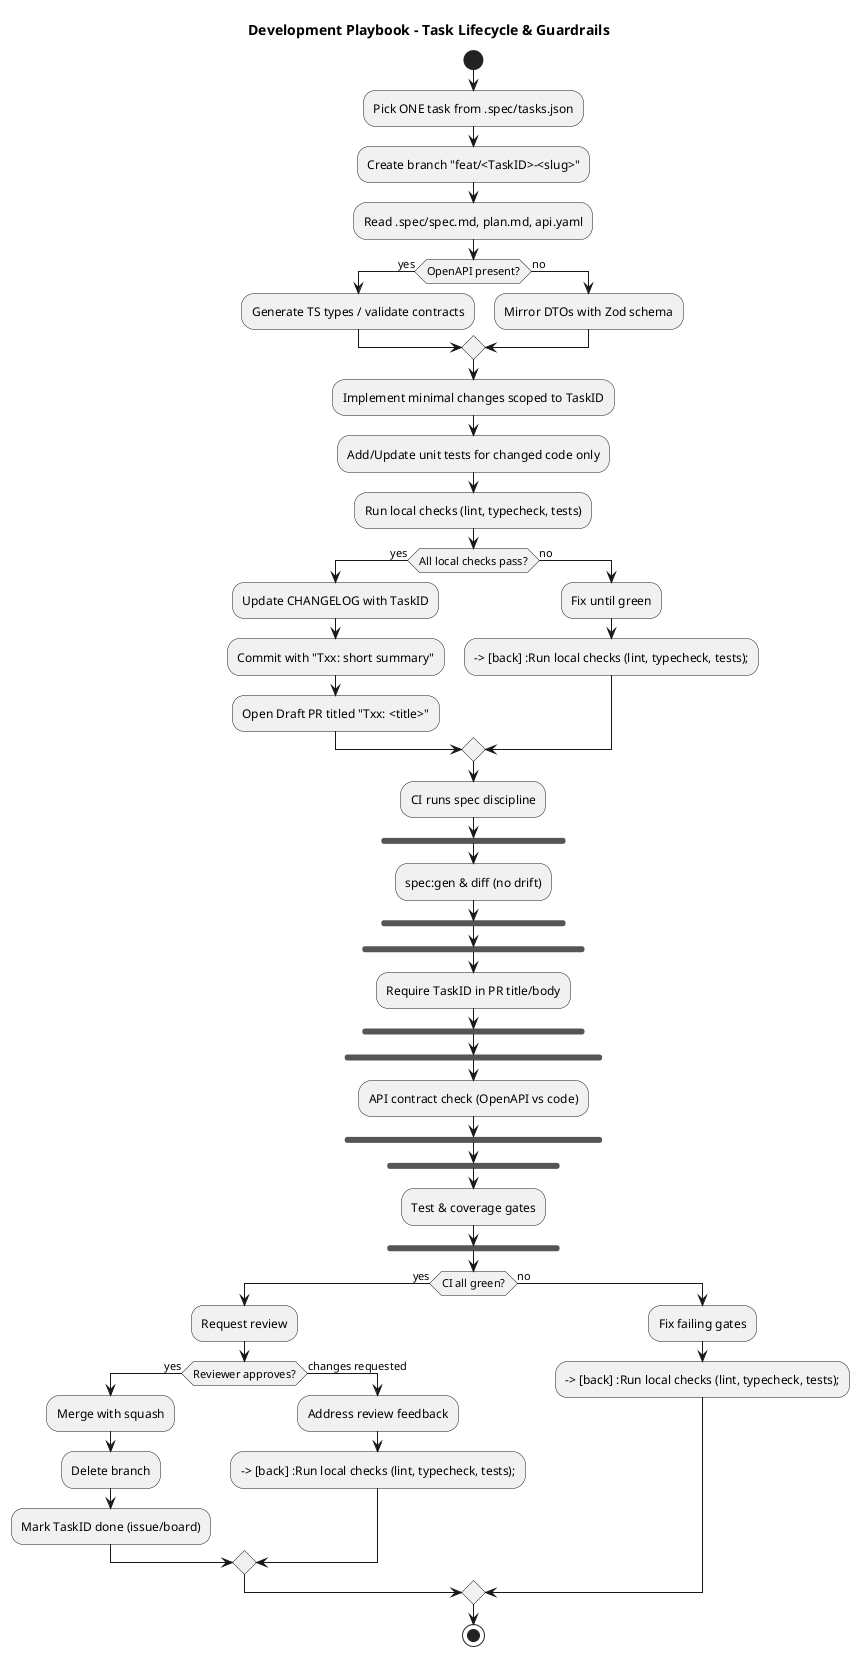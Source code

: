 @startuml
title Development Playbook - Task Lifecycle & Guardrails

start
:Pick ONE task from .spec/tasks.json;
:Create branch "feat/<TaskID>-<slug>";
:Read .spec/spec.md, plan.md, api.yaml;

if (OpenAPI present?) then (yes)
  :Generate TS types / validate contracts;
else (no)
  :Mirror DTOs with Zod schema;
endif

:Implement minimal changes scoped to TaskID;
:Add/Update unit tests for changed code only;
:Run local checks (lint, typecheck, tests);

if (All local checks pass?) then (yes)
  :Update CHANGELOG with TaskID;
  :Commit with "Txx: short summary";
  :Open Draft PR titled "Txx: <title>";
else (no)
  :Fix until green;
  --> [back] :Run local checks (lint, typecheck, tests);
endif

:CI runs spec discipline;
fork
  :spec:gen & diff (no drift);
end fork
fork
  :Require TaskID in PR title/body;
end fork
fork
  :API contract check (OpenAPI vs code);
end fork
fork
  :Test & coverage gates;
end fork

if (CI all green?) then (yes)
  :Request review;
  if (Reviewer approves?) then (yes)
    :Merge with squash;
    :Delete branch;
    :Mark TaskID done (issue/board);
  else (changes requested)
    :Address review feedback;
    --> [back] :Run local checks (lint, typecheck, tests);
  endif
else (no)
  :Fix failing gates;
  --> [back] :Run local checks (lint, typecheck, tests);
endif

stop
@enduml
